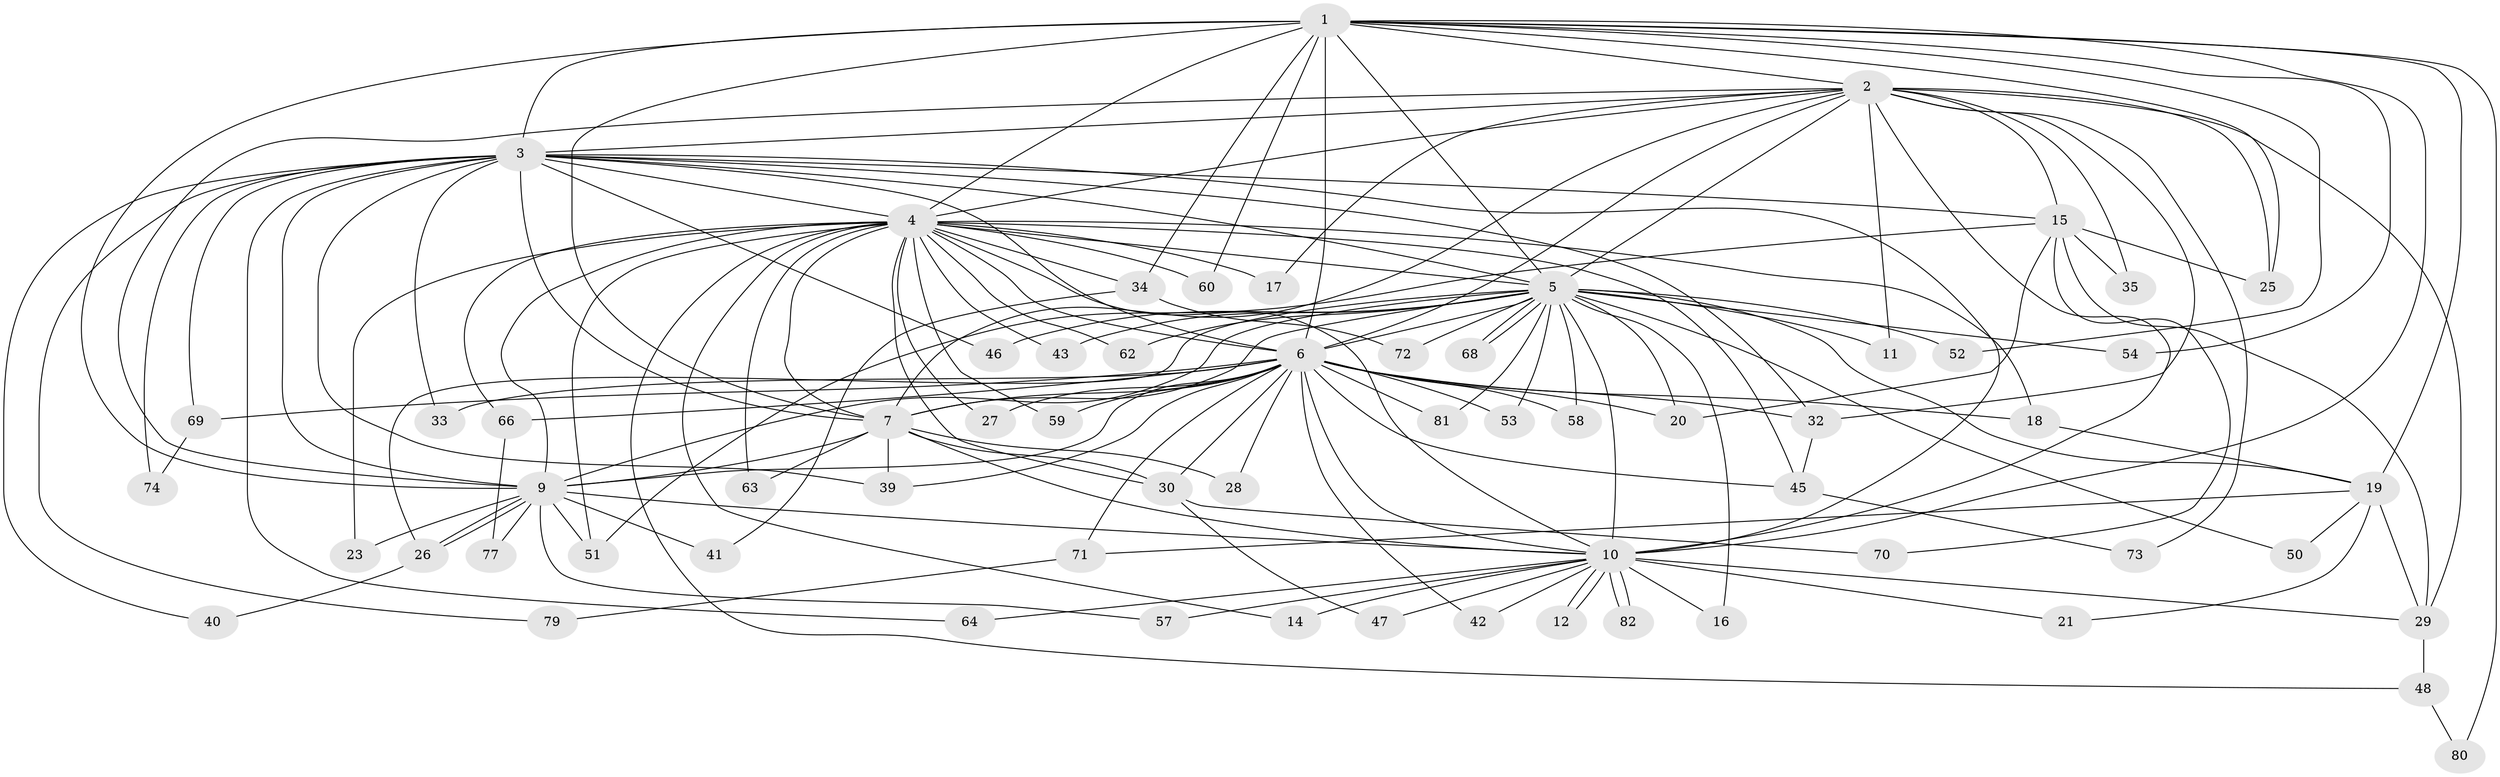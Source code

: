 // original degree distribution, {13: 0.012048192771084338, 18: 0.012048192771084338, 21: 0.012048192771084338, 27: 0.024096385542168676, 23: 0.012048192771084338, 14: 0.024096385542168676, 16: 0.012048192771084338, 22: 0.012048192771084338, 2: 0.6265060240963856, 3: 0.13253012048192772, 8: 0.012048192771084338, 4: 0.060240963855421686, 6: 0.024096385542168676, 5: 0.024096385542168676}
// Generated by graph-tools (version 1.1) at 2025/41/03/06/25 10:41:31]
// undirected, 64 vertices, 157 edges
graph export_dot {
graph [start="1"]
  node [color=gray90,style=filled];
  1 [super="+8"];
  2 [super="+24"];
  3 [super="+36"];
  4 [super="+37"];
  5 [super="+13"];
  6 [super="+22"];
  7 [super="+44"];
  9 [super="+67"];
  10 [super="+38"];
  11;
  12;
  14;
  15 [super="+55"];
  16;
  17;
  18;
  19 [super="+31"];
  20 [super="+49"];
  21;
  23;
  25;
  26 [super="+75"];
  27;
  28;
  29 [super="+83"];
  30 [super="+56"];
  32 [super="+78"];
  33;
  34 [super="+76"];
  35;
  39 [super="+61"];
  40;
  41;
  42;
  43;
  45 [super="+65"];
  46;
  47;
  48;
  50;
  51;
  52;
  53;
  54;
  57;
  58;
  59;
  60;
  62;
  63;
  64;
  66;
  68;
  69;
  70;
  71;
  72;
  73;
  74;
  77;
  79;
  80;
  81;
  82;
  1 -- 2 [weight=2];
  1 -- 3 [weight=2];
  1 -- 4 [weight=2];
  1 -- 5 [weight=2];
  1 -- 6 [weight=2];
  1 -- 7 [weight=3];
  1 -- 9 [weight=2];
  1 -- 10 [weight=2];
  1 -- 34 [weight=2];
  1 -- 52;
  1 -- 60;
  1 -- 80;
  1 -- 19;
  1 -- 54;
  1 -- 25;
  2 -- 3;
  2 -- 4;
  2 -- 5 [weight=2];
  2 -- 6;
  2 -- 7;
  2 -- 9;
  2 -- 10;
  2 -- 11;
  2 -- 15;
  2 -- 17;
  2 -- 25;
  2 -- 29;
  2 -- 35;
  2 -- 73;
  2 -- 32;
  3 -- 4 [weight=3];
  3 -- 5;
  3 -- 6;
  3 -- 7;
  3 -- 9;
  3 -- 10;
  3 -- 15;
  3 -- 32;
  3 -- 33;
  3 -- 39;
  3 -- 40;
  3 -- 46;
  3 -- 64;
  3 -- 69;
  3 -- 74;
  3 -- 79;
  4 -- 5;
  4 -- 6;
  4 -- 7;
  4 -- 9;
  4 -- 10;
  4 -- 14;
  4 -- 17;
  4 -- 18;
  4 -- 23;
  4 -- 27;
  4 -- 30;
  4 -- 43;
  4 -- 45;
  4 -- 48;
  4 -- 51;
  4 -- 59;
  4 -- 60;
  4 -- 62;
  4 -- 63;
  4 -- 66;
  4 -- 34;
  5 -- 6;
  5 -- 7;
  5 -- 9;
  5 -- 10 [weight=2];
  5 -- 11;
  5 -- 16;
  5 -- 19;
  5 -- 20;
  5 -- 43;
  5 -- 46;
  5 -- 50;
  5 -- 52;
  5 -- 53;
  5 -- 54;
  5 -- 58;
  5 -- 62;
  5 -- 68;
  5 -- 68;
  5 -- 72;
  5 -- 81;
  5 -- 26;
  6 -- 7;
  6 -- 9;
  6 -- 10;
  6 -- 18 [weight=2];
  6 -- 20;
  6 -- 28;
  6 -- 32;
  6 -- 33;
  6 -- 42;
  6 -- 58;
  6 -- 59;
  6 -- 66;
  6 -- 69;
  6 -- 71;
  6 -- 81;
  6 -- 53;
  6 -- 27;
  6 -- 45;
  6 -- 30;
  6 -- 39;
  7 -- 9;
  7 -- 10;
  7 -- 28;
  7 -- 39;
  7 -- 63;
  7 -- 30;
  9 -- 10;
  9 -- 23;
  9 -- 26;
  9 -- 26;
  9 -- 41;
  9 -- 57;
  9 -- 77;
  9 -- 51;
  10 -- 12;
  10 -- 12;
  10 -- 14;
  10 -- 16;
  10 -- 21;
  10 -- 42;
  10 -- 47;
  10 -- 57;
  10 -- 64;
  10 -- 82;
  10 -- 82;
  10 -- 29;
  15 -- 35;
  15 -- 51;
  15 -- 70;
  15 -- 25;
  15 -- 20;
  15 -- 29;
  18 -- 19;
  19 -- 21;
  19 -- 29;
  19 -- 71;
  19 -- 50;
  26 -- 40;
  29 -- 48;
  30 -- 47;
  30 -- 70;
  32 -- 45;
  34 -- 41;
  34 -- 72;
  45 -- 73;
  48 -- 80;
  66 -- 77;
  69 -- 74;
  71 -- 79;
}
